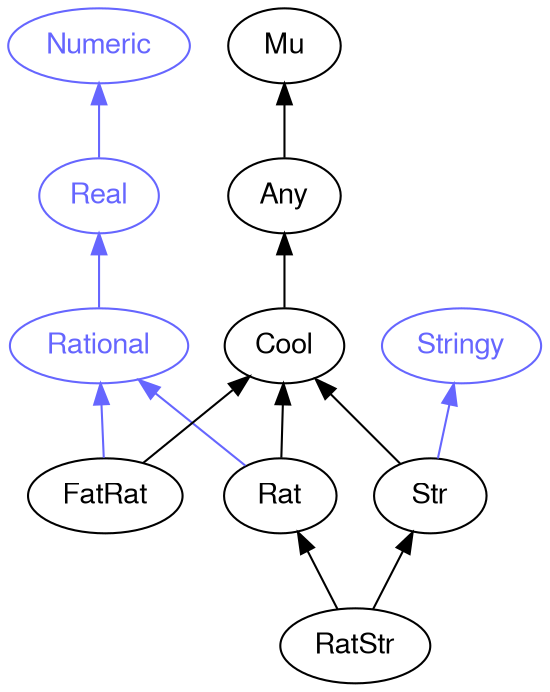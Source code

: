 digraph "perl6-type-graph" {
    rankdir=BT;
    splines=polyline;
    overlap=false; 
    // Types
    "Rational" [color="#6666FF", fontcolor="#6666FF", href="/type/Rational", fontname="FreeSans"];
    "Numeric" [color="#6666FF", fontcolor="#6666FF", href="/type/Numeric", fontname="FreeSans"];
    "Real" [color="#6666FF", fontcolor="#6666FF", href="/type/Real", fontname="FreeSans"];
    "Mu" [color="#000000", fontcolor="#000000", href="/type/Mu", fontname="FreeSans"];
    "Any" [color="#000000", fontcolor="#000000", href="/type/Any", fontname="FreeSans"];
    "Cool" [color="#000000", fontcolor="#000000", href="/type/Cool", fontname="FreeSans"];
    "Rat" [color="#000000", fontcolor="#000000", href="/type/Rat", fontname="FreeSans"];
    "FatRat" [color="#000000", fontcolor="#000000", href="/type/FatRat", fontname="FreeSans"];
    "Stringy" [color="#6666FF", fontcolor="#6666FF", href="/type/Stringy", fontname="FreeSans"];
    "Str" [color="#000000", fontcolor="#000000", href="/type/Str", fontname="FreeSans"];
    "RatStr" [color="#000000", fontcolor="#000000", href="/type/RatStr", fontname="FreeSans"];

    // Superclasses
    "Any" -> "Mu" [color="#000000"];
    "Cool" -> "Any" [color="#000000"];
    "Rat" -> "Cool" [color="#000000"];
    "FatRat" -> "Cool" [color="#000000"];
    "Str" -> "Cool" [color="#000000"];
    "RatStr" -> "Rat" [color="#000000"];
    "RatStr" -> "Str" [color="#000000"];

    // Roles
    "Rational" -> "Real" [color="#6666FF"];
    "Real" -> "Numeric" [color="#6666FF"];
    "Rat" -> "Rational" [color="#6666FF"];
    "FatRat" -> "Rational" [color="#6666FF"];
    "Str" -> "Stringy" [color="#6666FF"];
}

